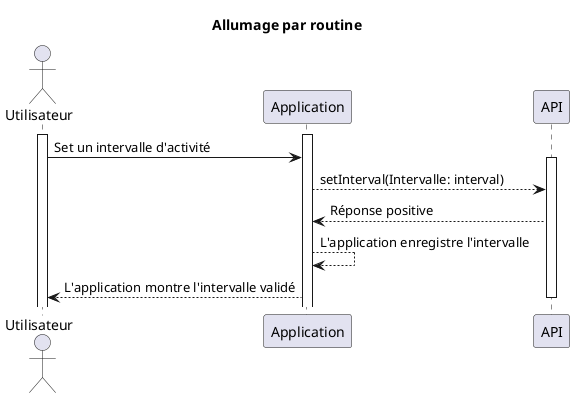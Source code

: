 @startuml

title Allumage par routine

actor Utilisateur

activate Utilisateur
activate Application
participant API

Utilisateur -> Application: Set un intervalle d'activité


activate API
Application --> API: setInterval(Intervalle: interval)
API --> Application: Réponse positive

Application --> Application: L'application enregistre l'intervalle
Application --> Utilisateur: L'application montre l'intervalle validé

deactivate API

@enduml

